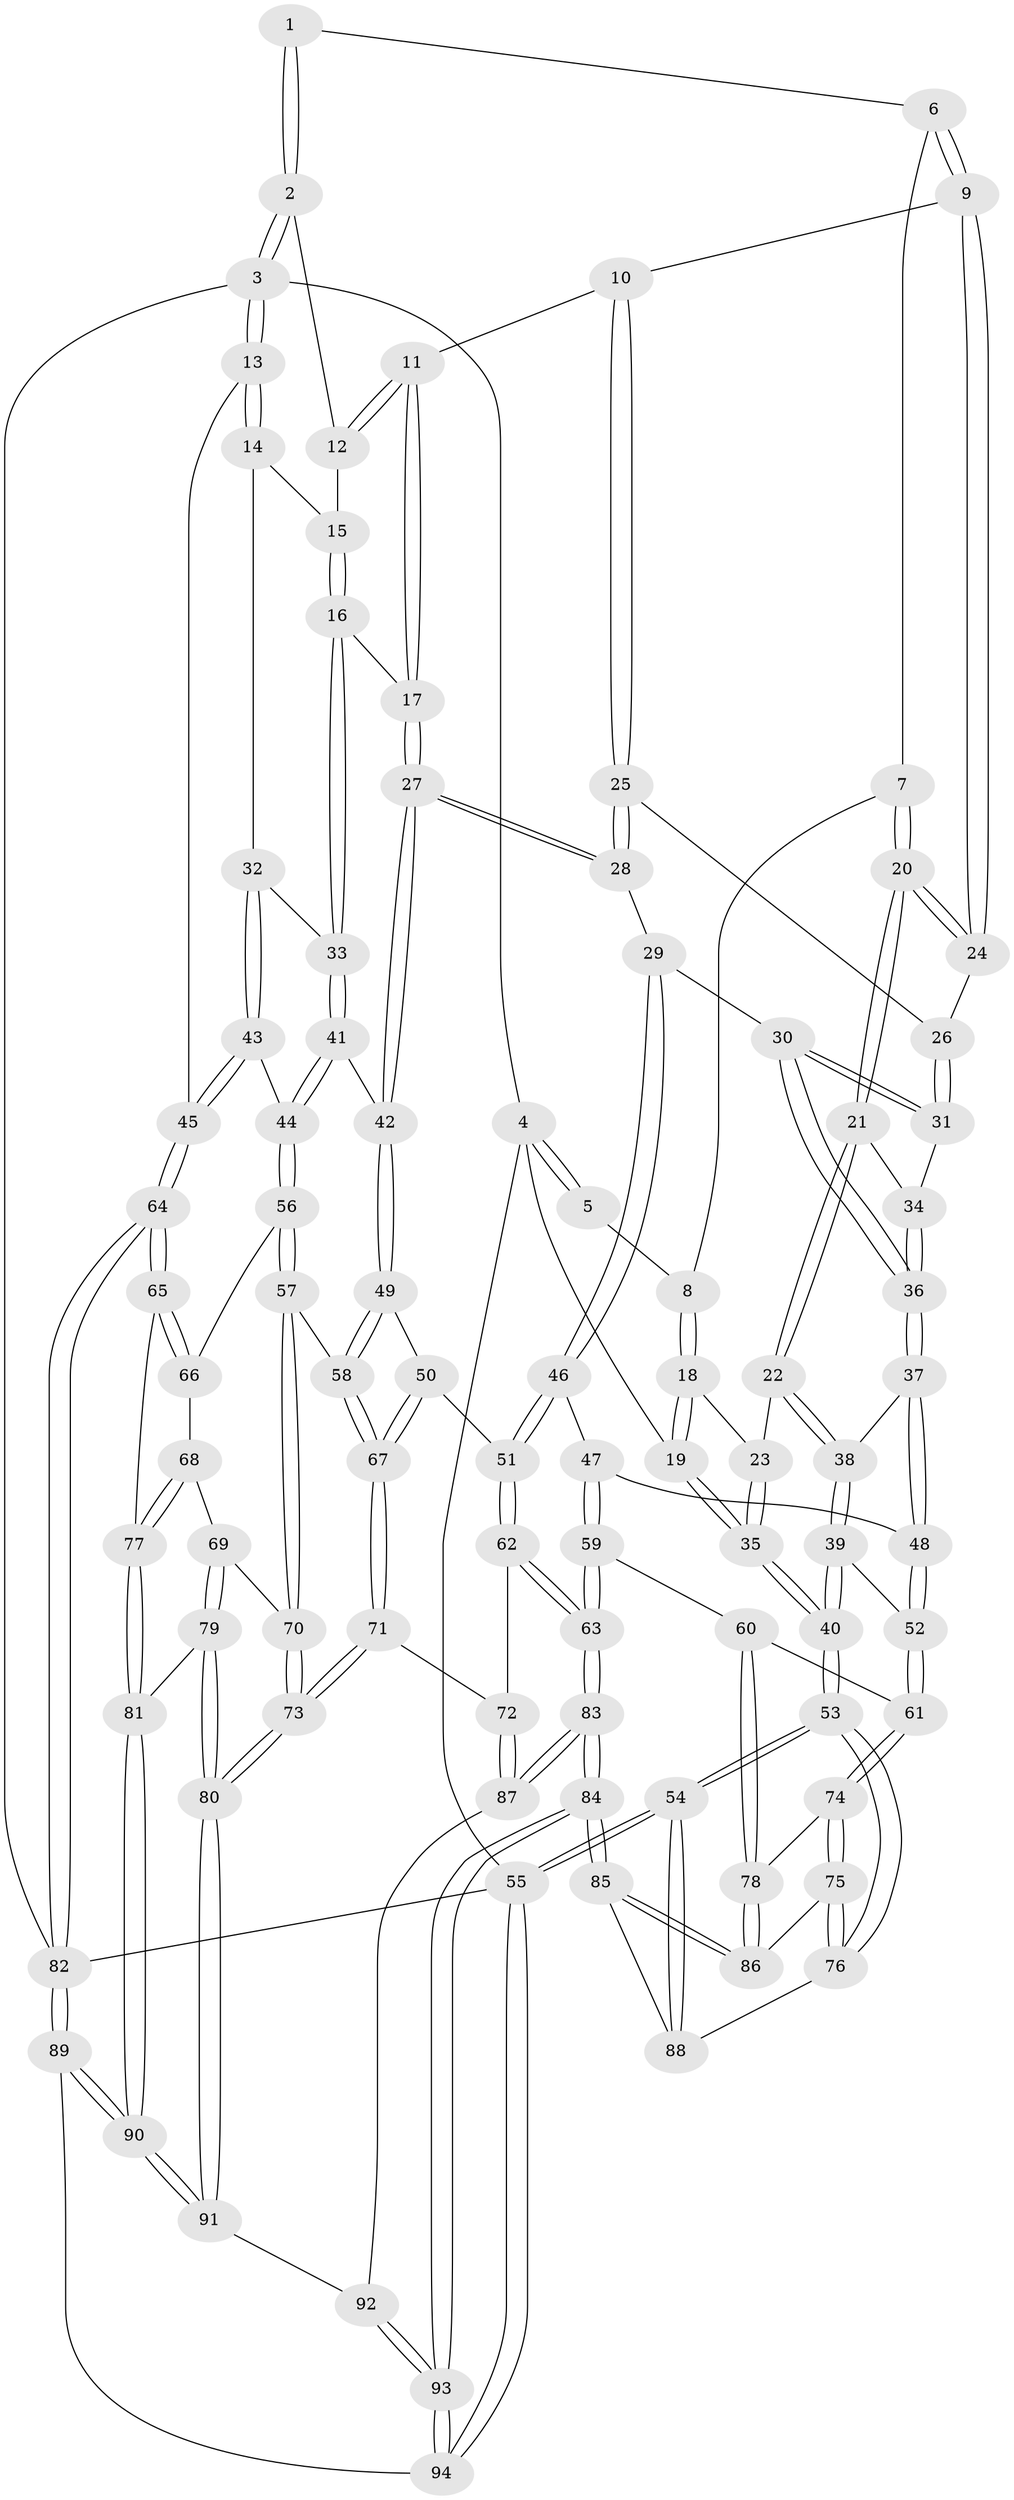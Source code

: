 // coarse degree distribution, {3: 0.07017543859649122, 7: 0.03508771929824561, 5: 0.42105263157894735, 4: 0.43859649122807015, 6: 0.03508771929824561}
// Generated by graph-tools (version 1.1) at 2025/24/03/03/25 07:24:31]
// undirected, 94 vertices, 232 edges
graph export_dot {
graph [start="1"]
  node [color=gray90,style=filled];
  1 [pos="+0.3847480469400167+0"];
  2 [pos="+0.8484114987966018+0"];
  3 [pos="+1+0"];
  4 [pos="+0+0"];
  5 [pos="+0.20429196104562927+0"];
  6 [pos="+0.4624401433299401+0.06963318907270372"];
  7 [pos="+0.29092109548885225+0.106359018856695"];
  8 [pos="+0.2721620828863043+0.09330699374377645"];
  9 [pos="+0.5045792043280654+0.1184864407885271"];
  10 [pos="+0.5590963707431076+0.1352541297032487"];
  11 [pos="+0.6400829955467252+0.11999334928986978"];
  12 [pos="+0.8447262870980072+0"];
  13 [pos="+1+0.23546945544929515"];
  14 [pos="+0.943500176448589+0.21042942040689597"];
  15 [pos="+0.8601334136626401+0"];
  16 [pos="+0.8189239689755272+0.289176221471095"];
  17 [pos="+0.7017807138283738+0.2766303092934633"];
  18 [pos="+0.1703954912731071+0.1957067871785645"];
  19 [pos="+0+0"];
  20 [pos="+0.362985953101527+0.20696044934716776"];
  21 [pos="+0.34666424505940435+0.26944064137696144"];
  22 [pos="+0.1854596129537391+0.28581093782593403"];
  23 [pos="+0.16898419350250474+0.22215601924464545"];
  24 [pos="+0.37392821281220456+0.2030927816515438"];
  25 [pos="+0.5255658971850401+0.21460593811810086"];
  26 [pos="+0.4634879798210909+0.2416714087282585"];
  27 [pos="+0.6342128573182948+0.38197402973337535"];
  28 [pos="+0.5209423799240506+0.3449969205404129"];
  29 [pos="+0.498364654712985+0.34957516768275604"];
  30 [pos="+0.49406436224814987+0.3477999511868471"];
  31 [pos="+0.4485516944455216+0.313398900182697"];
  32 [pos="+0.8700266516707258+0.3056910376572262"];
  33 [pos="+0.8365626321229177+0.29815648628693237"];
  34 [pos="+0.3521039578629225+0.2791160565289985"];
  35 [pos="+0+0.2535382009111534"];
  36 [pos="+0.3402192155552644+0.402669423099372"];
  37 [pos="+0.33465946817888925+0.4169494102174817"];
  38 [pos="+0.16311142668734163+0.34200728037562117"];
  39 [pos="+0.06336091179889404+0.44340635375375415"];
  40 [pos="+0+0.4796708665699933"];
  41 [pos="+0.7771763773884002+0.442882396842988"];
  42 [pos="+0.6442730290713784+0.4360673559702699"];
  43 [pos="+0.9552857408225702+0.4064022130573368"];
  44 [pos="+0.8578944885777042+0.5017908890175468"];
  45 [pos="+1+0.4433155116231684"];
  46 [pos="+0.4335914066127374+0.4930869003147051"];
  47 [pos="+0.39602570104010104+0.48989022248001185"];
  48 [pos="+0.34069339057572495+0.4495799183829764"];
  49 [pos="+0.6421033031493806+0.44597994045332484"];
  50 [pos="+0.5672654038670717+0.5194612158478188"];
  51 [pos="+0.4882714468733962+0.5332210059130146"];
  52 [pos="+0.20584510619631644+0.5321565345499404"];
  53 [pos="+0+0.6321847445021099"];
  54 [pos="+0+1"];
  55 [pos="+0+1"];
  56 [pos="+0.8519706775567119+0.5244042873024535"];
  57 [pos="+0.7552175167426664+0.5661374955367807"];
  58 [pos="+0.7240179081014277+0.561260275057931"];
  59 [pos="+0.3221131922178258+0.6447880285500808"];
  60 [pos="+0.24549067595371096+0.6154017274746899"];
  61 [pos="+0.22943760209108097+0.5931857840611364"];
  62 [pos="+0.4557695539441428+0.6929635746802273"];
  63 [pos="+0.37233485649927167+0.7049000976860216"];
  64 [pos="+1+0.6096017390637979"];
  65 [pos="+1+0.6315831448872664"];
  66 [pos="+0.8578016787752278+0.5354284643236484"];
  67 [pos="+0.6332594173573025+0.6941843341485532"];
  68 [pos="+0.8679047069949894+0.585459144979658"];
  69 [pos="+0.8156314360086242+0.6643824445583122"];
  70 [pos="+0.7891393442392654+0.660307538372558"];
  71 [pos="+0.6317373599159091+0.7065358678673748"];
  72 [pos="+0.4621912984283984+0.6964372810040759"];
  73 [pos="+0.6660007408326786+0.7534326384043849"];
  74 [pos="+0.09545765183292952+0.660304839601681"];
  75 [pos="+0.043098758880144784+0.6628123994856984"];
  76 [pos="+0+0.6427420426891376"];
  77 [pos="+0.9600486504998651+0.6854386925575647"];
  78 [pos="+0.1934559299939413+0.7014116446490926"];
  79 [pos="+0.8486750729281906+0.6974449592571329"];
  80 [pos="+0.6762537993771912+0.7899612050717668"];
  81 [pos="+0.9054594402972144+0.7370417844833371"];
  82 [pos="+1+1"];
  83 [pos="+0.263983111248507+0.9230529639725594"];
  84 [pos="+0.25011544442199496+0.9432925322548196"];
  85 [pos="+0.1991080347500002+0.8839746204936783"];
  86 [pos="+0.18755907486202578+0.7517944675585445"];
  87 [pos="+0.4898225552209232+0.8176286754457377"];
  88 [pos="+0.09910837315683402+0.8313975422728827"];
  89 [pos="+0.8161704425686942+1"];
  90 [pos="+0.8066435881741296+1"];
  91 [pos="+0.7038227436094673+0.9212780715331114"];
  92 [pos="+0.532569535065928+0.8588055211762671"];
  93 [pos="+0.25592596584796007+0.9986368164640713"];
  94 [pos="+0.2541354914705368+1"];
  1 -- 2;
  1 -- 2;
  1 -- 6;
  2 -- 3;
  2 -- 3;
  2 -- 12;
  3 -- 4;
  3 -- 13;
  3 -- 13;
  3 -- 82;
  4 -- 5;
  4 -- 5;
  4 -- 19;
  4 -- 55;
  5 -- 8;
  6 -- 7;
  6 -- 9;
  6 -- 9;
  7 -- 8;
  7 -- 20;
  7 -- 20;
  8 -- 18;
  8 -- 18;
  9 -- 10;
  9 -- 24;
  9 -- 24;
  10 -- 11;
  10 -- 25;
  10 -- 25;
  11 -- 12;
  11 -- 12;
  11 -- 17;
  11 -- 17;
  12 -- 15;
  13 -- 14;
  13 -- 14;
  13 -- 45;
  14 -- 15;
  14 -- 32;
  15 -- 16;
  15 -- 16;
  16 -- 17;
  16 -- 33;
  16 -- 33;
  17 -- 27;
  17 -- 27;
  18 -- 19;
  18 -- 19;
  18 -- 23;
  19 -- 35;
  19 -- 35;
  20 -- 21;
  20 -- 21;
  20 -- 24;
  20 -- 24;
  21 -- 22;
  21 -- 22;
  21 -- 34;
  22 -- 23;
  22 -- 38;
  22 -- 38;
  23 -- 35;
  23 -- 35;
  24 -- 26;
  25 -- 26;
  25 -- 28;
  25 -- 28;
  26 -- 31;
  26 -- 31;
  27 -- 28;
  27 -- 28;
  27 -- 42;
  27 -- 42;
  28 -- 29;
  29 -- 30;
  29 -- 46;
  29 -- 46;
  30 -- 31;
  30 -- 31;
  30 -- 36;
  30 -- 36;
  31 -- 34;
  32 -- 33;
  32 -- 43;
  32 -- 43;
  33 -- 41;
  33 -- 41;
  34 -- 36;
  34 -- 36;
  35 -- 40;
  35 -- 40;
  36 -- 37;
  36 -- 37;
  37 -- 38;
  37 -- 48;
  37 -- 48;
  38 -- 39;
  38 -- 39;
  39 -- 40;
  39 -- 40;
  39 -- 52;
  40 -- 53;
  40 -- 53;
  41 -- 42;
  41 -- 44;
  41 -- 44;
  42 -- 49;
  42 -- 49;
  43 -- 44;
  43 -- 45;
  43 -- 45;
  44 -- 56;
  44 -- 56;
  45 -- 64;
  45 -- 64;
  46 -- 47;
  46 -- 51;
  46 -- 51;
  47 -- 48;
  47 -- 59;
  47 -- 59;
  48 -- 52;
  48 -- 52;
  49 -- 50;
  49 -- 58;
  49 -- 58;
  50 -- 51;
  50 -- 67;
  50 -- 67;
  51 -- 62;
  51 -- 62;
  52 -- 61;
  52 -- 61;
  53 -- 54;
  53 -- 54;
  53 -- 76;
  53 -- 76;
  54 -- 55;
  54 -- 55;
  54 -- 88;
  54 -- 88;
  55 -- 94;
  55 -- 94;
  55 -- 82;
  56 -- 57;
  56 -- 57;
  56 -- 66;
  57 -- 58;
  57 -- 70;
  57 -- 70;
  58 -- 67;
  58 -- 67;
  59 -- 60;
  59 -- 63;
  59 -- 63;
  60 -- 61;
  60 -- 78;
  60 -- 78;
  61 -- 74;
  61 -- 74;
  62 -- 63;
  62 -- 63;
  62 -- 72;
  63 -- 83;
  63 -- 83;
  64 -- 65;
  64 -- 65;
  64 -- 82;
  64 -- 82;
  65 -- 66;
  65 -- 66;
  65 -- 77;
  66 -- 68;
  67 -- 71;
  67 -- 71;
  68 -- 69;
  68 -- 77;
  68 -- 77;
  69 -- 70;
  69 -- 79;
  69 -- 79;
  70 -- 73;
  70 -- 73;
  71 -- 72;
  71 -- 73;
  71 -- 73;
  72 -- 87;
  72 -- 87;
  73 -- 80;
  73 -- 80;
  74 -- 75;
  74 -- 75;
  74 -- 78;
  75 -- 76;
  75 -- 76;
  75 -- 86;
  76 -- 88;
  77 -- 81;
  77 -- 81;
  78 -- 86;
  78 -- 86;
  79 -- 80;
  79 -- 80;
  79 -- 81;
  80 -- 91;
  80 -- 91;
  81 -- 90;
  81 -- 90;
  82 -- 89;
  82 -- 89;
  83 -- 84;
  83 -- 84;
  83 -- 87;
  83 -- 87;
  84 -- 85;
  84 -- 85;
  84 -- 93;
  84 -- 93;
  85 -- 86;
  85 -- 86;
  85 -- 88;
  87 -- 92;
  89 -- 90;
  89 -- 90;
  89 -- 94;
  90 -- 91;
  90 -- 91;
  91 -- 92;
  92 -- 93;
  92 -- 93;
  93 -- 94;
  93 -- 94;
}
